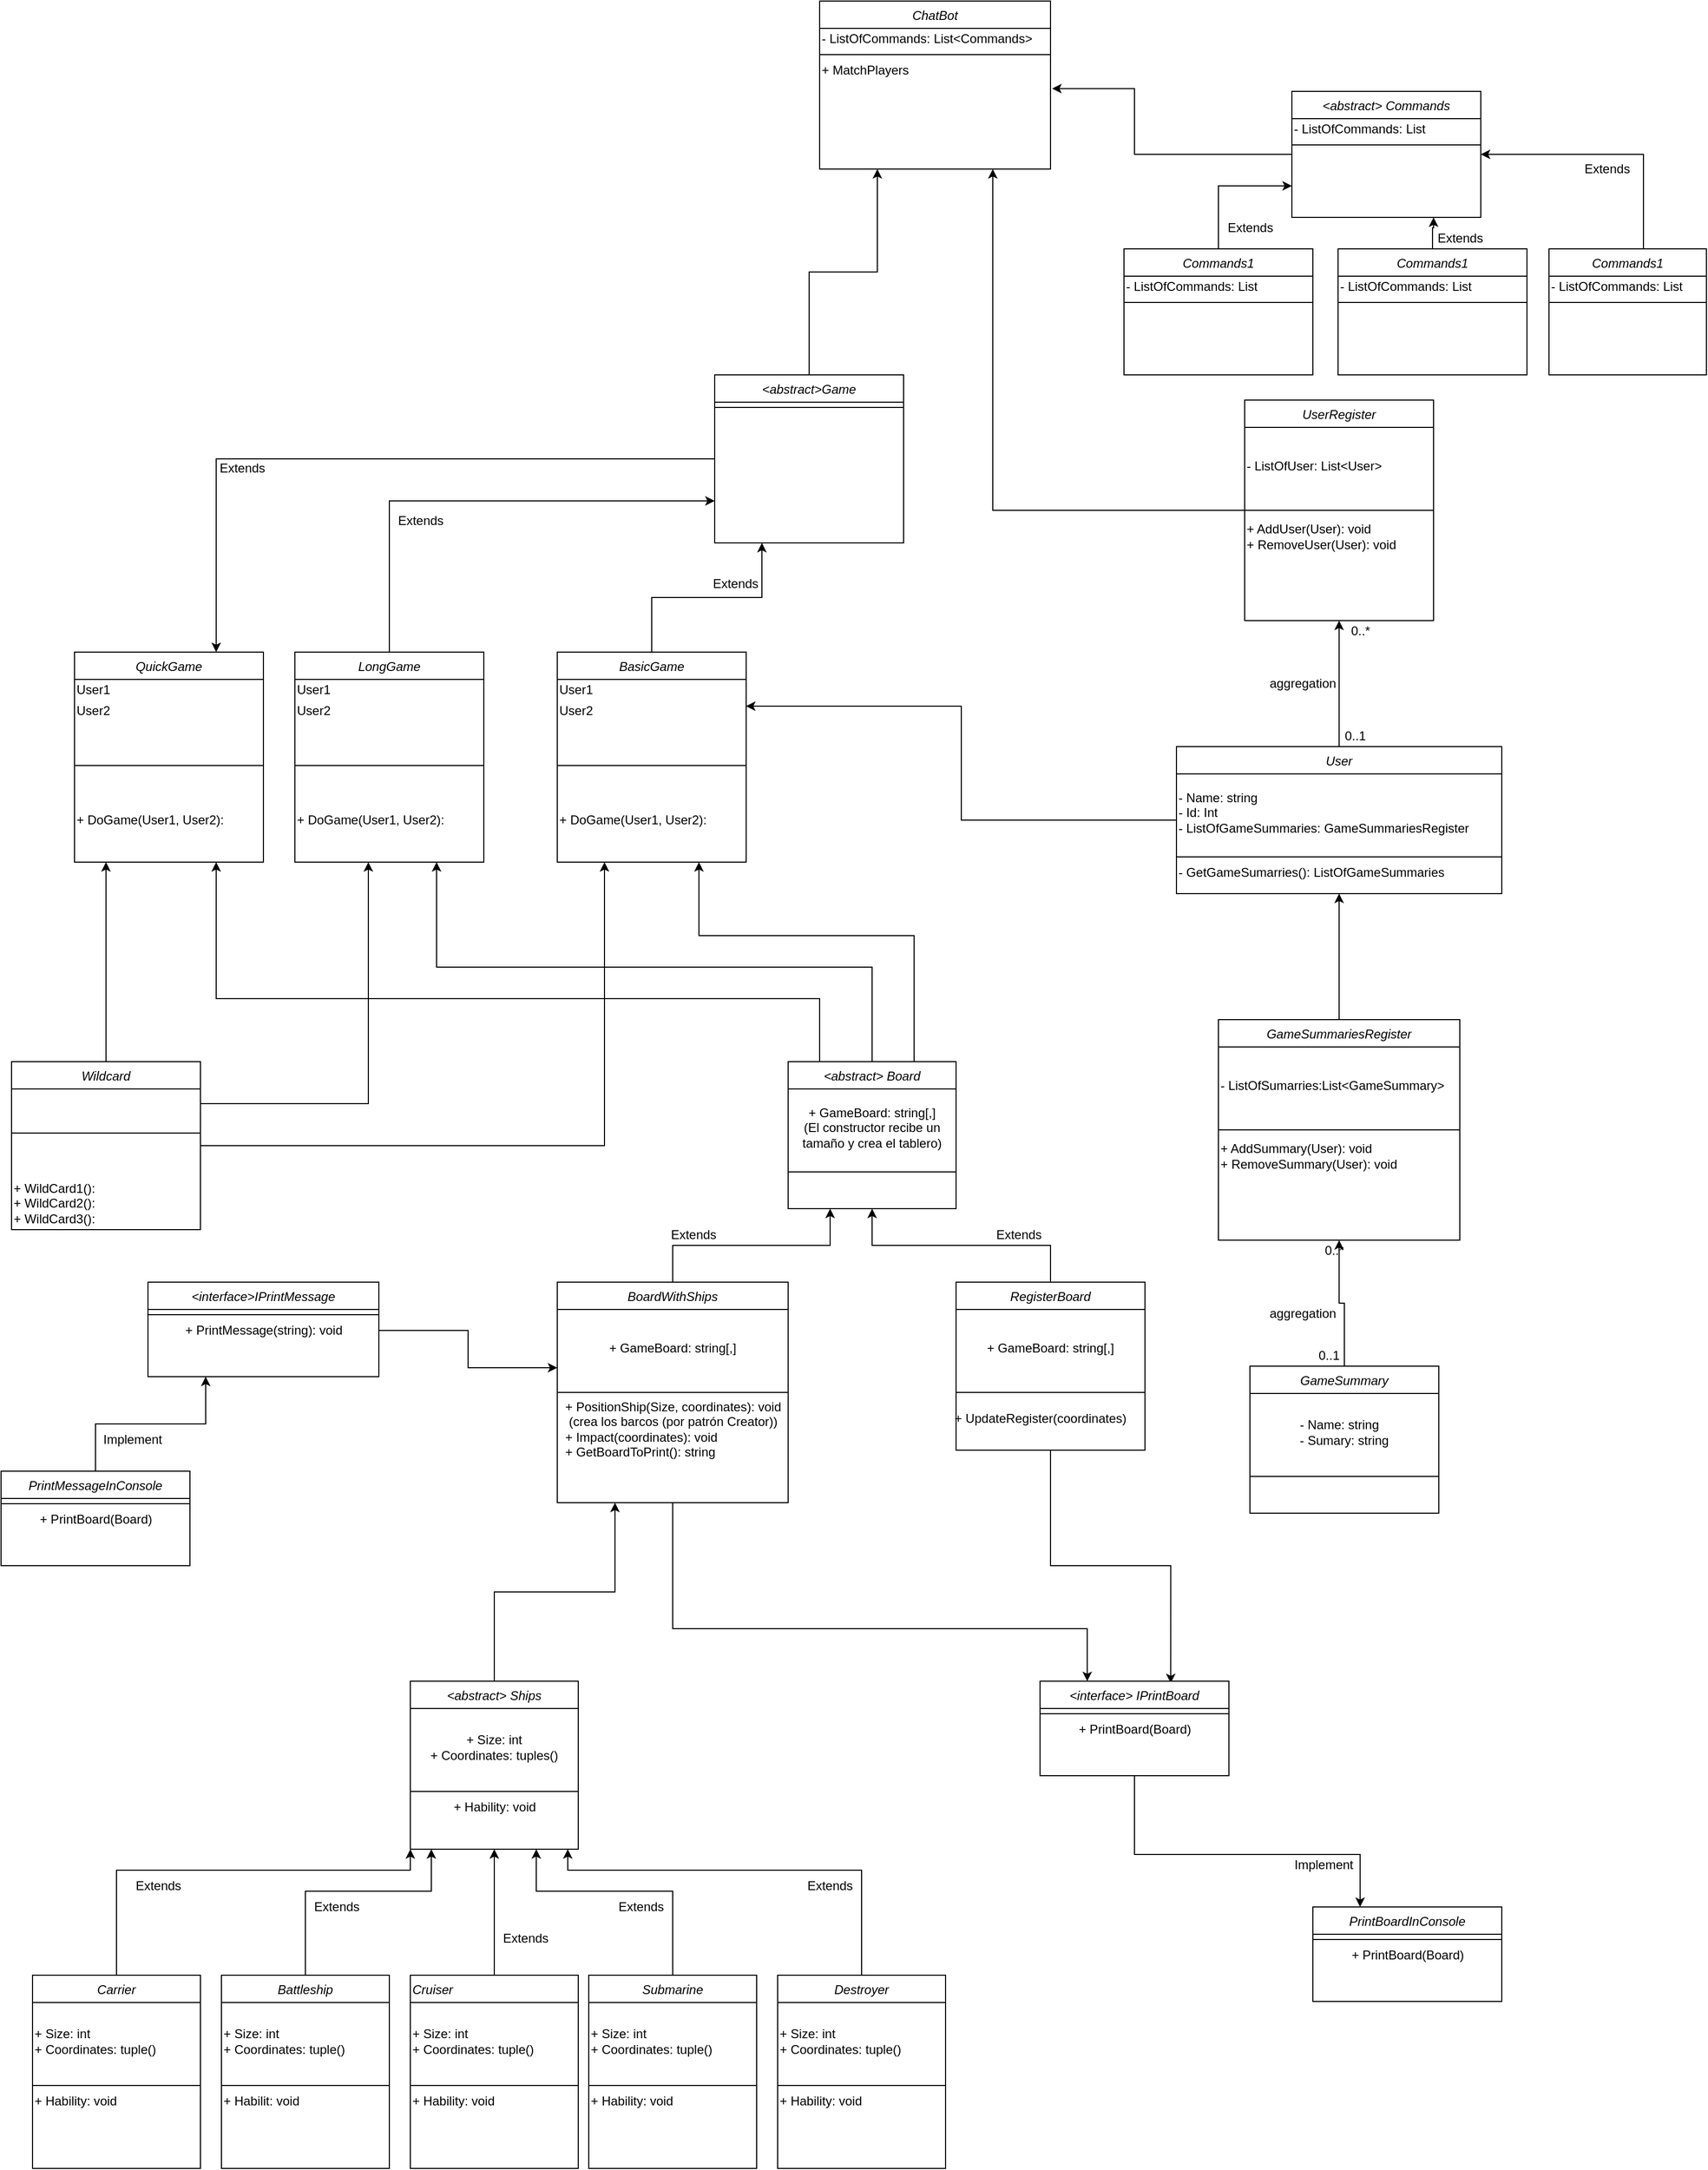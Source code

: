 <mxfile>
    <diagram id="8GgLFnMQwNropww6IUR8" name="Page-1">
        <mxGraphModel dx="2191" dy="1637" grid="1" gridSize="10" guides="1" tooltips="1" connect="1" arrows="1" fold="1" page="1" pageScale="1" pageWidth="827" pageHeight="1169" math="0" shadow="0">
            <root>
                <mxCell id="0"/>
                <mxCell id="1" parent="0"/>
                <mxCell id="2" style="edgeStyle=orthogonalEdgeStyle;rounded=0;orthogonalLoop=1;jettySize=auto;html=1;entryX=0.75;entryY=1;entryDx=0;entryDy=0;" edge="1" parent="1" source="4" target="114">
                    <mxGeometry relative="1" as="geometry">
                        <Array as="points">
                            <mxPoint x="10" y="-20"/>
                            <mxPoint x="-405" y="-20"/>
                        </Array>
                    </mxGeometry>
                </mxCell>
                <mxCell id="3" style="edgeStyle=orthogonalEdgeStyle;rounded=0;orthogonalLoop=1;jettySize=auto;html=1;entryX=0.75;entryY=1;entryDx=0;entryDy=0;" edge="1" parent="1" source="4" target="119">
                    <mxGeometry relative="1" as="geometry">
                        <Array as="points">
                            <mxPoint x="-40" y="10"/>
                            <mxPoint x="-615" y="10"/>
                        </Array>
                    </mxGeometry>
                </mxCell>
                <mxCell id="4" value="&lt;abstract&gt; Board" style="swimlane;fontStyle=2;align=center;verticalAlign=top;childLayout=stackLayout;horizontal=1;startSize=26;horizontalStack=0;resizeParent=1;resizeLast=0;collapsible=1;marginBottom=0;rounded=0;shadow=0;strokeWidth=1;" vertex="1" parent="1">
                    <mxGeometry x="-70" y="70" width="160" height="140" as="geometry">
                        <mxRectangle x="230" y="140" width="160" height="26" as="alternateBounds"/>
                    </mxGeometry>
                </mxCell>
                <mxCell id="5" value="+ GameBoard: string[,]&lt;br&gt;(El constructor recibe un tamaño y crea el tablero)" style="text;html=1;strokeColor=none;fillColor=none;align=center;verticalAlign=middle;whiteSpace=wrap;rounded=0;" vertex="1" parent="4">
                    <mxGeometry y="26" width="160" height="74" as="geometry"/>
                </mxCell>
                <mxCell id="6" value="" style="line;html=1;strokeWidth=1;align=left;verticalAlign=middle;spacingTop=-1;spacingLeft=3;spacingRight=3;rotatable=0;labelPosition=right;points=[];portConstraint=eastwest;" vertex="1" parent="4">
                    <mxGeometry y="100" width="160" height="10" as="geometry"/>
                </mxCell>
                <mxCell id="7" style="edgeStyle=orthogonalEdgeStyle;rounded=0;orthogonalLoop=1;jettySize=auto;html=1;entryX=0.25;entryY=1;entryDx=0;entryDy=0;" edge="1" parent="1" source="9" target="4">
                    <mxGeometry relative="1" as="geometry"/>
                </mxCell>
                <mxCell id="8" style="edgeStyle=orthogonalEdgeStyle;rounded=0;orthogonalLoop=1;jettySize=auto;html=1;entryX=0.25;entryY=0;entryDx=0;entryDy=0;" edge="1" parent="1" source="9" target="53">
                    <mxGeometry relative="1" as="geometry">
                        <Array as="points">
                            <mxPoint x="-180" y="610"/>
                            <mxPoint x="215" y="610"/>
                        </Array>
                    </mxGeometry>
                </mxCell>
                <mxCell id="9" value="BoardWithShips" style="swimlane;fontStyle=2;align=center;verticalAlign=top;childLayout=stackLayout;horizontal=1;startSize=26;horizontalStack=0;resizeParent=1;resizeLast=0;collapsible=1;marginBottom=0;rounded=0;shadow=0;strokeWidth=1;" vertex="1" parent="1">
                    <mxGeometry x="-290" y="280" width="220" height="210" as="geometry">
                        <mxRectangle x="230" y="140" width="160" height="26" as="alternateBounds"/>
                    </mxGeometry>
                </mxCell>
                <mxCell id="10" value="+ GameBoard: string[,]" style="text;html=1;strokeColor=none;fillColor=none;align=center;verticalAlign=middle;whiteSpace=wrap;rounded=0;" vertex="1" parent="9">
                    <mxGeometry y="26" width="220" height="74" as="geometry"/>
                </mxCell>
                <mxCell id="11" value="" style="line;html=1;strokeWidth=1;align=left;verticalAlign=middle;spacingTop=-1;spacingLeft=3;spacingRight=3;rotatable=0;labelPosition=right;points=[];portConstraint=eastwest;" vertex="1" parent="9">
                    <mxGeometry y="100" width="220" height="10" as="geometry"/>
                </mxCell>
                <mxCell id="12" value="+ PositionShip(Size, coordinates): void&lt;br&gt;(crea los barcos (por patrón Creator))&lt;br&gt;&lt;div style=&quot;text-align: left;&quot;&gt;&lt;span style=&quot;background-color: initial;&quot;&gt;+ Impact(coordinates): void&lt;/span&gt;&lt;/div&gt;&lt;div style=&quot;text-align: left;&quot;&gt;&lt;span style=&quot;background-color: initial;&quot;&gt;+ GetBoardToPrint(): string&lt;/span&gt;&lt;br&gt;&lt;/div&gt;" style="text;html=1;align=center;verticalAlign=middle;resizable=0;points=[];autosize=1;strokeColor=none;fillColor=none;" vertex="1" parent="9">
                    <mxGeometry y="110" width="220" height="60" as="geometry"/>
                </mxCell>
                <mxCell id="13" style="edgeStyle=orthogonalEdgeStyle;rounded=0;orthogonalLoop=1;jettySize=auto;html=1;entryX=0.25;entryY=1;entryDx=0;entryDy=0;" edge="1" parent="1" source="14" target="9">
                    <mxGeometry relative="1" as="geometry">
                        <mxPoint x="-230" y="520" as="targetPoint"/>
                    </mxGeometry>
                </mxCell>
                <mxCell id="14" value="&lt;abstract&gt; Ships&#10;" style="swimlane;fontStyle=2;align=center;verticalAlign=top;childLayout=stackLayout;horizontal=1;startSize=26;horizontalStack=0;resizeParent=1;resizeLast=0;collapsible=1;marginBottom=0;rounded=0;shadow=0;strokeWidth=1;" vertex="1" parent="1">
                    <mxGeometry x="-430" y="660" width="160" height="160" as="geometry">
                        <mxRectangle x="230" y="140" width="160" height="26" as="alternateBounds"/>
                    </mxGeometry>
                </mxCell>
                <mxCell id="15" value="+ Size: int&lt;br&gt;+ Coordinates: tuples()" style="text;html=1;strokeColor=none;fillColor=none;align=center;verticalAlign=middle;whiteSpace=wrap;rounded=0;" vertex="1" parent="14">
                    <mxGeometry y="26" width="160" height="74" as="geometry"/>
                </mxCell>
                <mxCell id="16" value="" style="line;html=1;strokeWidth=1;align=left;verticalAlign=middle;spacingTop=-1;spacingLeft=3;spacingRight=3;rotatable=0;labelPosition=right;points=[];portConstraint=eastwest;" vertex="1" parent="14">
                    <mxGeometry y="100" width="160" height="10" as="geometry"/>
                </mxCell>
                <mxCell id="17" value="+ Hability: void" style="text;html=1;align=center;verticalAlign=middle;resizable=0;points=[];autosize=1;strokeColor=none;fillColor=none;" vertex="1" parent="14">
                    <mxGeometry y="110" width="160" height="20" as="geometry"/>
                </mxCell>
                <mxCell id="18" style="edgeStyle=orthogonalEdgeStyle;rounded=0;orthogonalLoop=1;jettySize=auto;html=1;entryX=0;entryY=1;entryDx=0;entryDy=0;" edge="1" parent="1" source="19" target="14">
                    <mxGeometry relative="1" as="geometry">
                        <Array as="points">
                            <mxPoint x="-710" y="840"/>
                            <mxPoint x="-430" y="840"/>
                        </Array>
                    </mxGeometry>
                </mxCell>
                <mxCell id="19" value="Carrier" style="swimlane;fontStyle=2;align=center;verticalAlign=top;childLayout=stackLayout;horizontal=1;startSize=26;horizontalStack=0;resizeParent=1;resizeLast=0;collapsible=1;marginBottom=0;rounded=0;shadow=0;strokeWidth=1;" vertex="1" parent="1">
                    <mxGeometry x="-790" y="940" width="160" height="184" as="geometry">
                        <mxRectangle x="230" y="140" width="160" height="26" as="alternateBounds"/>
                    </mxGeometry>
                </mxCell>
                <mxCell id="20" value="+ Size: int&lt;br&gt;+ Coordinates: tuple()" style="text;html=1;strokeColor=none;fillColor=none;align=left;verticalAlign=middle;whiteSpace=wrap;rounded=0;" vertex="1" parent="19">
                    <mxGeometry y="26" width="160" height="74" as="geometry"/>
                </mxCell>
                <mxCell id="21" value="" style="line;html=1;strokeWidth=1;align=left;verticalAlign=middle;spacingTop=-1;spacingLeft=3;spacingRight=3;rotatable=0;labelPosition=right;points=[];portConstraint=eastwest;" vertex="1" parent="19">
                    <mxGeometry y="100" width="160" height="10" as="geometry"/>
                </mxCell>
                <mxCell id="22" value="+ Hability: void" style="text;html=1;align=left;verticalAlign=middle;resizable=0;points=[];autosize=1;strokeColor=none;fillColor=none;" vertex="1" parent="19">
                    <mxGeometry y="110" width="160" height="20" as="geometry"/>
                </mxCell>
                <mxCell id="23" style="edgeStyle=orthogonalEdgeStyle;rounded=0;orthogonalLoop=1;jettySize=auto;html=1;" edge="1" parent="1" source="24">
                    <mxGeometry relative="1" as="geometry">
                        <mxPoint x="-410" y="820" as="targetPoint"/>
                        <Array as="points">
                            <mxPoint x="-530" y="860"/>
                            <mxPoint x="-410" y="860"/>
                        </Array>
                    </mxGeometry>
                </mxCell>
                <mxCell id="24" value="Battleship" style="swimlane;fontStyle=2;align=center;verticalAlign=top;childLayout=stackLayout;horizontal=1;startSize=26;horizontalStack=0;resizeParent=1;resizeLast=0;collapsible=1;marginBottom=0;rounded=0;shadow=0;strokeWidth=1;" vertex="1" parent="1">
                    <mxGeometry x="-610" y="940" width="160" height="184" as="geometry">
                        <mxRectangle x="230" y="140" width="160" height="26" as="alternateBounds"/>
                    </mxGeometry>
                </mxCell>
                <mxCell id="25" value="+ Size: int&lt;br&gt;+ Coordinates: tuple()" style="text;html=1;strokeColor=none;fillColor=none;align=left;verticalAlign=middle;whiteSpace=wrap;rounded=0;" vertex="1" parent="24">
                    <mxGeometry y="26" width="160" height="74" as="geometry"/>
                </mxCell>
                <mxCell id="26" value="" style="line;html=1;strokeWidth=1;align=left;verticalAlign=middle;spacingTop=-1;spacingLeft=3;spacingRight=3;rotatable=0;labelPosition=right;points=[];portConstraint=eastwest;" vertex="1" parent="24">
                    <mxGeometry y="100" width="160" height="10" as="geometry"/>
                </mxCell>
                <mxCell id="27" value="+ Habilit: void" style="text;html=1;align=left;verticalAlign=middle;resizable=0;points=[];autosize=1;strokeColor=none;fillColor=none;" vertex="1" parent="24">
                    <mxGeometry y="110" width="160" height="20" as="geometry"/>
                </mxCell>
                <mxCell id="28" style="edgeStyle=orthogonalEdgeStyle;rounded=0;orthogonalLoop=1;jettySize=auto;html=1;entryX=0.5;entryY=1;entryDx=0;entryDy=0;" edge="1" parent="1" source="29" target="14">
                    <mxGeometry relative="1" as="geometry"/>
                </mxCell>
                <mxCell id="29" value="Cruiser" style="swimlane;fontStyle=2;align=left;verticalAlign=top;childLayout=stackLayout;horizontal=1;startSize=26;horizontalStack=0;resizeParent=1;resizeLast=0;collapsible=1;marginBottom=0;rounded=0;shadow=0;strokeWidth=1;" vertex="1" parent="1">
                    <mxGeometry x="-430" y="940" width="160" height="184" as="geometry">
                        <mxRectangle x="230" y="140" width="160" height="26" as="alternateBounds"/>
                    </mxGeometry>
                </mxCell>
                <mxCell id="30" value="+ Size: int&lt;br&gt;+ Coordinates: tuple()" style="text;html=1;strokeColor=none;fillColor=none;align=left;verticalAlign=middle;whiteSpace=wrap;rounded=0;" vertex="1" parent="29">
                    <mxGeometry y="26" width="160" height="74" as="geometry"/>
                </mxCell>
                <mxCell id="31" value="" style="line;html=1;strokeWidth=1;align=left;verticalAlign=middle;spacingTop=-1;spacingLeft=3;spacingRight=3;rotatable=0;labelPosition=right;points=[];portConstraint=eastwest;" vertex="1" parent="29">
                    <mxGeometry y="100" width="160" height="10" as="geometry"/>
                </mxCell>
                <mxCell id="32" value="+ Hability: void" style="text;html=1;align=left;verticalAlign=middle;resizable=0;points=[];autosize=1;strokeColor=none;fillColor=none;" vertex="1" parent="29">
                    <mxGeometry y="110" width="160" height="20" as="geometry"/>
                </mxCell>
                <mxCell id="33" style="edgeStyle=orthogonalEdgeStyle;rounded=0;orthogonalLoop=1;jettySize=auto;html=1;entryX=0.75;entryY=1;entryDx=0;entryDy=0;" edge="1" parent="1" source="34" target="14">
                    <mxGeometry relative="1" as="geometry">
                        <Array as="points">
                            <mxPoint x="-180" y="860"/>
                            <mxPoint x="-310" y="860"/>
                        </Array>
                    </mxGeometry>
                </mxCell>
                <mxCell id="34" value="Submarine" style="swimlane;fontStyle=2;align=center;verticalAlign=top;childLayout=stackLayout;horizontal=1;startSize=26;horizontalStack=0;resizeParent=1;resizeLast=0;collapsible=1;marginBottom=0;rounded=0;shadow=0;strokeWidth=1;" vertex="1" parent="1">
                    <mxGeometry x="-260" y="940" width="160" height="184" as="geometry">
                        <mxRectangle x="230" y="140" width="160" height="26" as="alternateBounds"/>
                    </mxGeometry>
                </mxCell>
                <mxCell id="35" value="+ Size: int&lt;br&gt;+ Coordinates: tuple()" style="text;html=1;strokeColor=none;fillColor=none;align=left;verticalAlign=middle;whiteSpace=wrap;rounded=0;" vertex="1" parent="34">
                    <mxGeometry y="26" width="160" height="74" as="geometry"/>
                </mxCell>
                <mxCell id="36" value="" style="line;html=1;strokeWidth=1;align=left;verticalAlign=middle;spacingTop=-1;spacingLeft=3;spacingRight=3;rotatable=0;labelPosition=right;points=[];portConstraint=eastwest;" vertex="1" parent="34">
                    <mxGeometry y="100" width="160" height="10" as="geometry"/>
                </mxCell>
                <mxCell id="37" value="+ Hability: void" style="text;html=1;align=left;verticalAlign=middle;resizable=0;points=[];autosize=1;strokeColor=none;fillColor=none;" vertex="1" parent="34">
                    <mxGeometry y="110" width="160" height="20" as="geometry"/>
                </mxCell>
                <mxCell id="38" style="edgeStyle=orthogonalEdgeStyle;rounded=0;orthogonalLoop=1;jettySize=auto;html=1;" edge="1" parent="1" source="39">
                    <mxGeometry relative="1" as="geometry">
                        <mxPoint x="-280" y="820" as="targetPoint"/>
                        <Array as="points">
                            <mxPoint y="840"/>
                            <mxPoint x="-280" y="840"/>
                        </Array>
                    </mxGeometry>
                </mxCell>
                <mxCell id="39" value="Destroyer" style="swimlane;fontStyle=2;align=center;verticalAlign=top;childLayout=stackLayout;horizontal=1;startSize=26;horizontalStack=0;resizeParent=1;resizeLast=0;collapsible=1;marginBottom=0;rounded=0;shadow=0;strokeWidth=1;" vertex="1" parent="1">
                    <mxGeometry x="-80" y="940" width="160" height="184" as="geometry">
                        <mxRectangle x="230" y="140" width="160" height="26" as="alternateBounds"/>
                    </mxGeometry>
                </mxCell>
                <mxCell id="40" value="+ Size: int&lt;br&gt;+ Coordinates: tuple()" style="text;html=1;strokeColor=none;fillColor=none;align=left;verticalAlign=middle;whiteSpace=wrap;rounded=0;" vertex="1" parent="39">
                    <mxGeometry y="26" width="160" height="74" as="geometry"/>
                </mxCell>
                <mxCell id="41" value="" style="line;html=1;strokeWidth=1;align=left;verticalAlign=middle;spacingTop=-1;spacingLeft=3;spacingRight=3;rotatable=0;labelPosition=right;points=[];portConstraint=eastwest;" vertex="1" parent="39">
                    <mxGeometry y="100" width="160" height="10" as="geometry"/>
                </mxCell>
                <mxCell id="42" value="+ Hability: void" style="text;html=1;align=left;verticalAlign=middle;resizable=0;points=[];autosize=1;strokeColor=none;fillColor=none;" vertex="1" parent="39">
                    <mxGeometry y="110" width="160" height="20" as="geometry"/>
                </mxCell>
                <mxCell id="43" value="Extends" style="text;html=1;strokeColor=none;fillColor=none;align=center;verticalAlign=middle;whiteSpace=wrap;rounded=0;" vertex="1" parent="1">
                    <mxGeometry x="-700" y="840" width="60" height="30" as="geometry"/>
                </mxCell>
                <mxCell id="44" style="edgeStyle=orthogonalEdgeStyle;rounded=0;orthogonalLoop=1;jettySize=auto;html=1;entryX=0.5;entryY=1;entryDx=0;entryDy=0;" edge="1" parent="1" source="46" target="4">
                    <mxGeometry relative="1" as="geometry"/>
                </mxCell>
                <mxCell id="45" style="edgeStyle=orthogonalEdgeStyle;rounded=0;orthogonalLoop=1;jettySize=auto;html=1;entryX=0.692;entryY=0.021;entryDx=0;entryDy=0;entryPerimeter=0;" edge="1" parent="1" source="46" target="53">
                    <mxGeometry relative="1" as="geometry"/>
                </mxCell>
                <mxCell id="46" value="RegisterBoard" style="swimlane;fontStyle=2;align=center;verticalAlign=top;childLayout=stackLayout;horizontal=1;startSize=26;horizontalStack=0;resizeParent=1;resizeLast=0;collapsible=1;marginBottom=0;rounded=0;shadow=0;strokeWidth=1;" vertex="1" parent="1">
                    <mxGeometry x="90" y="280" width="180" height="160" as="geometry">
                        <mxRectangle x="230" y="140" width="160" height="26" as="alternateBounds"/>
                    </mxGeometry>
                </mxCell>
                <mxCell id="47" value="+ GameBoard: string[,]" style="text;html=1;strokeColor=none;fillColor=none;align=center;verticalAlign=middle;whiteSpace=wrap;rounded=0;" vertex="1" parent="46">
                    <mxGeometry y="26" width="180" height="74" as="geometry"/>
                </mxCell>
                <mxCell id="48" value="" style="line;html=1;strokeWidth=1;align=left;verticalAlign=middle;spacingTop=-1;spacingLeft=3;spacingRight=3;rotatable=0;labelPosition=right;points=[];portConstraint=eastwest;" vertex="1" parent="46">
                    <mxGeometry y="100" width="180" height="10" as="geometry"/>
                </mxCell>
                <mxCell id="49" value="+ UpdateRegister(coordinates)" style="text;html=1;align=center;verticalAlign=middle;resizable=0;points=[];autosize=1;strokeColor=none;fillColor=none;" vertex="1" parent="1">
                    <mxGeometry x="80" y="400" width="180" height="20" as="geometry"/>
                </mxCell>
                <mxCell id="50" value="Extends" style="text;html=1;strokeColor=none;fillColor=none;align=center;verticalAlign=middle;whiteSpace=wrap;rounded=0;" vertex="1" parent="1">
                    <mxGeometry x="-190" y="220" width="60" height="30" as="geometry"/>
                </mxCell>
                <mxCell id="51" value="Extends" style="text;html=1;strokeColor=none;fillColor=none;align=center;verticalAlign=middle;whiteSpace=wrap;rounded=0;" vertex="1" parent="1">
                    <mxGeometry x="120" y="220" width="60" height="30" as="geometry"/>
                </mxCell>
                <mxCell id="52" style="edgeStyle=orthogonalEdgeStyle;rounded=0;orthogonalLoop=1;jettySize=auto;html=1;entryX=0.25;entryY=0;entryDx=0;entryDy=0;" edge="1" parent="1" source="53" target="82">
                    <mxGeometry relative="1" as="geometry">
                        <mxPoint x="180" y="865" as="targetPoint"/>
                        <Array as="points">
                            <mxPoint x="260" y="825"/>
                            <mxPoint x="475" y="825"/>
                        </Array>
                    </mxGeometry>
                </mxCell>
                <mxCell id="53" value="&lt;interface&gt; IPrintBoard" style="swimlane;fontStyle=2;align=center;verticalAlign=top;childLayout=stackLayout;horizontal=1;startSize=26;horizontalStack=0;resizeParent=1;resizeLast=0;collapsible=1;marginBottom=0;rounded=0;shadow=0;strokeWidth=1;" vertex="1" parent="1">
                    <mxGeometry x="170" y="660" width="180" height="90" as="geometry">
                        <mxRectangle x="230" y="140" width="160" height="26" as="alternateBounds"/>
                    </mxGeometry>
                </mxCell>
                <mxCell id="54" value="" style="line;html=1;strokeWidth=1;align=left;verticalAlign=middle;spacingTop=-1;spacingLeft=3;spacingRight=3;rotatable=0;labelPosition=right;points=[];portConstraint=eastwest;" vertex="1" parent="53">
                    <mxGeometry y="26" width="180" height="10" as="geometry"/>
                </mxCell>
                <mxCell id="55" value="+ PrintBoard(Board)" style="text;html=1;align=center;verticalAlign=middle;resizable=0;points=[];autosize=1;strokeColor=none;fillColor=none;" vertex="1" parent="53">
                    <mxGeometry y="36" width="180" height="20" as="geometry"/>
                </mxCell>
                <mxCell id="56" style="edgeStyle=orthogonalEdgeStyle;rounded=0;orthogonalLoop=1;jettySize=auto;html=1;entryX=0.75;entryY=1;entryDx=0;entryDy=0;" edge="1" parent="1" source="57" target="90">
                    <mxGeometry relative="1" as="geometry"/>
                </mxCell>
                <mxCell id="57" value="UserRegister" style="swimlane;fontStyle=2;align=center;verticalAlign=top;childLayout=stackLayout;horizontal=1;startSize=26;horizontalStack=0;resizeParent=1;resizeLast=0;collapsible=1;marginBottom=0;rounded=0;shadow=0;strokeWidth=1;" vertex="1" parent="1">
                    <mxGeometry x="365" y="-560" width="180" height="210" as="geometry">
                        <mxRectangle x="230" y="140" width="160" height="26" as="alternateBounds"/>
                    </mxGeometry>
                </mxCell>
                <mxCell id="58" value="- ListOfUser: List&amp;lt;User&amp;gt;" style="text;html=1;strokeColor=none;fillColor=none;align=left;verticalAlign=middle;whiteSpace=wrap;rounded=0;" vertex="1" parent="57">
                    <mxGeometry y="26" width="180" height="74" as="geometry"/>
                </mxCell>
                <mxCell id="59" value="" style="line;html=1;strokeWidth=1;align=left;verticalAlign=middle;spacingTop=-1;spacingLeft=3;spacingRight=3;rotatable=0;labelPosition=right;points=[];portConstraint=eastwest;" vertex="1" parent="57">
                    <mxGeometry y="100" width="180" height="10" as="geometry"/>
                </mxCell>
                <mxCell id="60" value="+ AddUser(User): void&lt;br&gt;+ RemoveUser(User): void" style="text;html=1;align=left;verticalAlign=middle;resizable=0;points=[];autosize=1;strokeColor=none;fillColor=none;" vertex="1" parent="1">
                    <mxGeometry x="365" y="-445" width="160" height="30" as="geometry"/>
                </mxCell>
                <mxCell id="61" style="edgeStyle=orthogonalEdgeStyle;rounded=0;orthogonalLoop=1;jettySize=auto;html=1;entryX=0.5;entryY=1;entryDx=0;entryDy=0;" edge="1" parent="1" source="63" target="57">
                    <mxGeometry relative="1" as="geometry"/>
                </mxCell>
                <mxCell id="62" style="edgeStyle=orthogonalEdgeStyle;rounded=0;orthogonalLoop=1;jettySize=auto;html=1;entryX=0.999;entryY=0.275;entryDx=0;entryDy=0;entryPerimeter=0;" edge="1" parent="1" source="63" target="97">
                    <mxGeometry relative="1" as="geometry">
                        <mxPoint x="-80" y="-260" as="targetPoint"/>
                    </mxGeometry>
                </mxCell>
                <mxCell id="63" value="User" style="swimlane;fontStyle=2;align=center;verticalAlign=top;childLayout=stackLayout;horizontal=1;startSize=26;horizontalStack=0;resizeParent=1;resizeLast=0;collapsible=1;marginBottom=0;rounded=0;shadow=0;strokeWidth=1;" vertex="1" parent="1">
                    <mxGeometry x="300" y="-230" width="310" height="140" as="geometry">
                        <mxRectangle x="230" y="140" width="160" height="26" as="alternateBounds"/>
                    </mxGeometry>
                </mxCell>
                <mxCell id="64" value="&lt;div style=&quot;&quot;&gt;&lt;span style=&quot;background-color: initial;&quot;&gt;- Name: string&lt;/span&gt;&lt;/div&gt;&lt;div style=&quot;&quot;&gt;&lt;span style=&quot;background-color: initial;&quot;&gt;- Id: Int&lt;/span&gt;&lt;/div&gt;- ListOfGameSummaries: GameSummariesRegister" style="text;html=1;strokeColor=none;fillColor=none;align=left;verticalAlign=middle;whiteSpace=wrap;rounded=0;" vertex="1" parent="63">
                    <mxGeometry y="26" width="310" height="74" as="geometry"/>
                </mxCell>
                <mxCell id="65" value="" style="line;html=1;strokeWidth=1;align=left;verticalAlign=middle;spacingTop=-1;spacingLeft=3;spacingRight=3;rotatable=0;labelPosition=right;points=[];portConstraint=eastwest;" vertex="1" parent="63">
                    <mxGeometry y="100" width="310" height="10" as="geometry"/>
                </mxCell>
                <mxCell id="66" value="- GetGameSumarries(): ListOfGameSummaries" style="text;html=1;align=left;verticalAlign=middle;resizable=0;points=[];autosize=1;strokeColor=none;fillColor=none;" vertex="1" parent="63">
                    <mxGeometry y="110" width="310" height="20" as="geometry"/>
                </mxCell>
                <mxCell id="67" value="0..*" style="text;html=1;align=center;verticalAlign=middle;resizable=0;points=[];autosize=1;strokeColor=none;fillColor=none;" vertex="1" parent="1">
                    <mxGeometry x="460" y="-350" width="30" height="20" as="geometry"/>
                </mxCell>
                <mxCell id="68" value="0..1" style="text;html=1;align=center;verticalAlign=middle;resizable=0;points=[];autosize=1;strokeColor=none;fillColor=none;" vertex="1" parent="1">
                    <mxGeometry x="450" y="-250" width="40" height="20" as="geometry"/>
                </mxCell>
                <mxCell id="69" value="aggregation" style="text;html=1;align=center;verticalAlign=middle;resizable=0;points=[];autosize=1;strokeColor=none;fillColor=none;" vertex="1" parent="1">
                    <mxGeometry x="380" y="-300" width="80" height="20" as="geometry"/>
                </mxCell>
                <mxCell id="70" style="edgeStyle=orthogonalEdgeStyle;rounded=0;orthogonalLoop=1;jettySize=auto;html=1;entryX=0.5;entryY=1;entryDx=0;entryDy=0;" edge="1" parent="1" source="71" target="63">
                    <mxGeometry relative="1" as="geometry"/>
                </mxCell>
                <mxCell id="71" value="GameSummariesRegister" style="swimlane;fontStyle=2;align=center;verticalAlign=top;childLayout=stackLayout;horizontal=1;startSize=26;horizontalStack=0;resizeParent=1;resizeLast=0;collapsible=1;marginBottom=0;rounded=0;shadow=0;strokeWidth=1;" vertex="1" parent="1">
                    <mxGeometry x="340" y="30" width="230" height="210" as="geometry">
                        <mxRectangle x="230" y="140" width="160" height="26" as="alternateBounds"/>
                    </mxGeometry>
                </mxCell>
                <mxCell id="72" value="- ListOfSumarries:List&amp;lt;GameSummary&amp;gt;" style="text;html=1;strokeColor=none;fillColor=none;align=left;verticalAlign=middle;whiteSpace=wrap;rounded=0;" vertex="1" parent="71">
                    <mxGeometry y="26" width="230" height="74" as="geometry"/>
                </mxCell>
                <mxCell id="73" value="" style="line;html=1;strokeWidth=1;align=left;verticalAlign=middle;spacingTop=-1;spacingLeft=3;spacingRight=3;rotatable=0;labelPosition=right;points=[];portConstraint=eastwest;" vertex="1" parent="71">
                    <mxGeometry y="100" width="230" height="10" as="geometry"/>
                </mxCell>
                <mxCell id="74" value="+ AddSummary(User): void&lt;br&gt;+ RemoveSummary(User): void" style="text;html=1;align=left;verticalAlign=middle;resizable=0;points=[];autosize=1;strokeColor=none;fillColor=none;" vertex="1" parent="1">
                    <mxGeometry x="340" y="145" width="180" height="30" as="geometry"/>
                </mxCell>
                <mxCell id="75" style="edgeStyle=orthogonalEdgeStyle;rounded=0;orthogonalLoop=1;jettySize=auto;html=1;entryX=0.5;entryY=1;entryDx=0;entryDy=0;" edge="1" parent="1" source="76" target="71">
                    <mxGeometry relative="1" as="geometry"/>
                </mxCell>
                <mxCell id="76" value="GameSummary" style="swimlane;fontStyle=2;align=center;verticalAlign=top;childLayout=stackLayout;horizontal=1;startSize=26;horizontalStack=0;resizeParent=1;resizeLast=0;collapsible=1;marginBottom=0;rounded=0;shadow=0;strokeWidth=1;" vertex="1" parent="1">
                    <mxGeometry x="370" y="360" width="180" height="140" as="geometry">
                        <mxRectangle x="230" y="140" width="160" height="26" as="alternateBounds"/>
                    </mxGeometry>
                </mxCell>
                <mxCell id="77" value="&lt;div style=&quot;text-align: left;&quot;&gt;&lt;span style=&quot;background-color: initial;&quot;&gt;- Name: string&lt;/span&gt;&lt;/div&gt;- Sumary: string" style="text;html=1;strokeColor=none;fillColor=none;align=center;verticalAlign=middle;whiteSpace=wrap;rounded=0;" vertex="1" parent="76">
                    <mxGeometry y="26" width="180" height="74" as="geometry"/>
                </mxCell>
                <mxCell id="78" value="" style="line;html=1;strokeWidth=1;align=left;verticalAlign=middle;spacingTop=-1;spacingLeft=3;spacingRight=3;rotatable=0;labelPosition=right;points=[];portConstraint=eastwest;" vertex="1" parent="76">
                    <mxGeometry y="100" width="180" height="10" as="geometry"/>
                </mxCell>
                <mxCell id="79" value="0..*" style="text;html=1;align=center;verticalAlign=middle;resizable=0;points=[];autosize=1;strokeColor=none;fillColor=none;" vertex="1" parent="1">
                    <mxGeometry x="435" y="240" width="30" height="20" as="geometry"/>
                </mxCell>
                <mxCell id="80" value="0..1" style="text;html=1;align=center;verticalAlign=middle;resizable=0;points=[];autosize=1;strokeColor=none;fillColor=none;" vertex="1" parent="1">
                    <mxGeometry x="425" y="340" width="40" height="20" as="geometry"/>
                </mxCell>
                <mxCell id="81" value="aggregation" style="text;html=1;align=center;verticalAlign=middle;resizable=0;points=[];autosize=1;strokeColor=none;fillColor=none;" vertex="1" parent="1">
                    <mxGeometry x="380" y="300" width="80" height="20" as="geometry"/>
                </mxCell>
                <mxCell id="82" value="PrintBoardInConsole" style="swimlane;fontStyle=2;align=center;verticalAlign=top;childLayout=stackLayout;horizontal=1;startSize=26;horizontalStack=0;resizeParent=1;resizeLast=0;collapsible=1;marginBottom=0;rounded=0;shadow=0;strokeWidth=1;" vertex="1" parent="1">
                    <mxGeometry x="430" y="875" width="180" height="90" as="geometry">
                        <mxRectangle x="230" y="140" width="160" height="26" as="alternateBounds"/>
                    </mxGeometry>
                </mxCell>
                <mxCell id="83" value="" style="line;html=1;strokeWidth=1;align=left;verticalAlign=middle;spacingTop=-1;spacingLeft=3;spacingRight=3;rotatable=0;labelPosition=right;points=[];portConstraint=eastwest;" vertex="1" parent="82">
                    <mxGeometry y="26" width="180" height="10" as="geometry"/>
                </mxCell>
                <mxCell id="84" value="+ PrintBoard(Board)" style="text;html=1;align=center;verticalAlign=middle;resizable=0;points=[];autosize=1;strokeColor=none;fillColor=none;" vertex="1" parent="82">
                    <mxGeometry y="36" width="180" height="20" as="geometry"/>
                </mxCell>
                <mxCell id="85" value="Implement" style="text;html=1;align=center;verticalAlign=middle;resizable=0;points=[];autosize=1;strokeColor=none;fillColor=none;" vertex="1" parent="1">
                    <mxGeometry x="405" y="825" width="70" height="20" as="geometry"/>
                </mxCell>
                <mxCell id="86" style="edgeStyle=orthogonalEdgeStyle;rounded=0;orthogonalLoop=1;jettySize=auto;html=1;entryX=0.25;entryY=1;entryDx=0;entryDy=0;" edge="1" parent="1" source="88" target="90">
                    <mxGeometry relative="1" as="geometry"/>
                </mxCell>
                <mxCell id="87" style="edgeStyle=orthogonalEdgeStyle;rounded=0;orthogonalLoop=1;jettySize=auto;html=1;entryX=0.75;entryY=0;entryDx=0;entryDy=0;" edge="1" parent="1" source="88" target="119">
                    <mxGeometry relative="1" as="geometry"/>
                </mxCell>
                <mxCell id="88" value="&lt;abstract&gt;Game" style="swimlane;fontStyle=2;align=center;verticalAlign=top;childLayout=stackLayout;horizontal=1;startSize=26;horizontalStack=0;resizeParent=1;resizeLast=0;collapsible=1;marginBottom=0;rounded=0;shadow=0;strokeWidth=1;" vertex="1" parent="1">
                    <mxGeometry x="-140" y="-584" width="180" height="160" as="geometry">
                        <mxRectangle x="230" y="140" width="160" height="26" as="alternateBounds"/>
                    </mxGeometry>
                </mxCell>
                <mxCell id="89" value="" style="line;html=1;strokeWidth=1;align=left;verticalAlign=middle;spacingTop=-1;spacingLeft=3;spacingRight=3;rotatable=0;labelPosition=right;points=[];portConstraint=eastwest;" vertex="1" parent="88">
                    <mxGeometry y="26" width="180" height="10" as="geometry"/>
                </mxCell>
                <mxCell id="90" value="ChatBot" style="swimlane;fontStyle=2;align=center;verticalAlign=top;childLayout=stackLayout;horizontal=1;startSize=26;horizontalStack=0;resizeParent=1;resizeLast=0;collapsible=1;marginBottom=0;rounded=0;shadow=0;strokeWidth=1;" vertex="1" parent="1">
                    <mxGeometry x="-40" y="-940" width="220" height="160" as="geometry">
                        <mxRectangle x="230" y="140" width="160" height="26" as="alternateBounds"/>
                    </mxGeometry>
                </mxCell>
                <mxCell id="91" value="- ListOfCommands: List&amp;lt;Commands&amp;gt;" style="text;html=1;align=left;verticalAlign=middle;resizable=0;points=[];autosize=1;strokeColor=none;fillColor=none;" vertex="1" parent="90">
                    <mxGeometry y="26" width="220" height="20" as="geometry"/>
                </mxCell>
                <mxCell id="92" value="" style="line;html=1;strokeWidth=1;align=left;verticalAlign=middle;spacingTop=-1;spacingLeft=3;spacingRight=3;rotatable=0;labelPosition=right;points=[];portConstraint=eastwest;" vertex="1" parent="90">
                    <mxGeometry y="46" width="220" height="10" as="geometry"/>
                </mxCell>
                <mxCell id="93" value="+ MatchPlayers&lt;br&gt;" style="text;html=1;align=left;verticalAlign=middle;resizable=0;points=[];autosize=1;strokeColor=none;fillColor=none;" vertex="1" parent="90">
                    <mxGeometry y="56" width="220" height="20" as="geometry"/>
                </mxCell>
                <mxCell id="94" style="edgeStyle=orthogonalEdgeStyle;rounded=0;orthogonalLoop=1;jettySize=auto;html=1;entryX=0.25;entryY=1;entryDx=0;entryDy=0;" edge="1" parent="1" source="95" target="88">
                    <mxGeometry relative="1" as="geometry"/>
                </mxCell>
                <mxCell id="95" value="BasicGame" style="swimlane;fontStyle=2;align=center;verticalAlign=top;childLayout=stackLayout;horizontal=1;startSize=26;horizontalStack=0;resizeParent=1;resizeLast=0;collapsible=1;marginBottom=0;rounded=0;shadow=0;strokeWidth=1;" vertex="1" parent="1">
                    <mxGeometry x="-290" y="-320" width="180" height="200" as="geometry">
                        <mxRectangle x="230" y="140" width="160" height="26" as="alternateBounds"/>
                    </mxGeometry>
                </mxCell>
                <mxCell id="96" value="User1" style="text;html=1;align=left;verticalAlign=middle;resizable=0;points=[];autosize=1;strokeColor=none;fillColor=none;" vertex="1" parent="95">
                    <mxGeometry y="26" width="180" height="20" as="geometry"/>
                </mxCell>
                <mxCell id="97" value="User2" style="text;html=1;align=left;verticalAlign=middle;resizable=0;points=[];autosize=1;strokeColor=none;fillColor=none;" vertex="1" parent="95">
                    <mxGeometry y="46" width="180" height="20" as="geometry"/>
                </mxCell>
                <mxCell id="98" value="" style="line;html=1;strokeWidth=1;align=left;verticalAlign=middle;spacingTop=-1;spacingLeft=3;spacingRight=3;rotatable=0;labelPosition=right;points=[];portConstraint=eastwest;" vertex="1" parent="95">
                    <mxGeometry y="66" width="180" height="84" as="geometry"/>
                </mxCell>
                <mxCell id="99" value="+ DoGame(User1, User2):&amp;nbsp;" style="text;html=1;align=left;verticalAlign=middle;resizable=0;points=[];autosize=1;strokeColor=none;fillColor=none;" vertex="1" parent="95">
                    <mxGeometry y="150" width="180" height="20" as="geometry"/>
                </mxCell>
                <mxCell id="100" value="Extends" style="text;html=1;strokeColor=none;fillColor=none;align=center;verticalAlign=middle;whiteSpace=wrap;rounded=0;" vertex="1" parent="1">
                    <mxGeometry x="-150" y="-400" width="60" height="30" as="geometry"/>
                </mxCell>
                <mxCell id="101" value="Extends" style="text;html=1;strokeColor=none;fillColor=none;align=center;verticalAlign=middle;whiteSpace=wrap;rounded=0;" vertex="1" parent="1">
                    <mxGeometry x="-350" y="890" width="60" height="30" as="geometry"/>
                </mxCell>
                <mxCell id="102" value="Extends" style="text;html=1;strokeColor=none;fillColor=none;align=center;verticalAlign=middle;whiteSpace=wrap;rounded=0;" vertex="1" parent="1">
                    <mxGeometry x="-240" y="860" width="60" height="30" as="geometry"/>
                </mxCell>
                <mxCell id="103" value="Extends" style="text;html=1;strokeColor=none;fillColor=none;align=center;verticalAlign=middle;whiteSpace=wrap;rounded=0;" vertex="1" parent="1">
                    <mxGeometry x="-530" y="860" width="60" height="30" as="geometry"/>
                </mxCell>
                <mxCell id="104" value="Extends" style="text;html=1;strokeColor=none;fillColor=none;align=center;verticalAlign=middle;whiteSpace=wrap;rounded=0;" vertex="1" parent="1">
                    <mxGeometry x="-60" y="840" width="60" height="30" as="geometry"/>
                </mxCell>
                <mxCell id="105" value="&lt;interface&gt;IPrintMessage" style="swimlane;fontStyle=2;align=center;verticalAlign=top;childLayout=stackLayout;horizontal=1;startSize=26;horizontalStack=0;resizeParent=1;resizeLast=0;collapsible=1;marginBottom=0;rounded=0;shadow=0;strokeWidth=1;" vertex="1" parent="1">
                    <mxGeometry x="-680" y="280" width="220" height="90" as="geometry">
                        <mxRectangle x="230" y="140" width="160" height="26" as="alternateBounds"/>
                    </mxGeometry>
                </mxCell>
                <mxCell id="106" value="" style="line;html=1;strokeWidth=1;align=left;verticalAlign=middle;spacingTop=-1;spacingLeft=3;spacingRight=3;rotatable=0;labelPosition=right;points=[];portConstraint=eastwest;" vertex="1" parent="105">
                    <mxGeometry y="26" width="220" height="10" as="geometry"/>
                </mxCell>
                <mxCell id="107" value="+ PrintMessage(string): void" style="text;html=1;align=center;verticalAlign=middle;resizable=0;points=[];autosize=1;strokeColor=none;fillColor=none;" vertex="1" parent="105">
                    <mxGeometry y="36" width="220" height="20" as="geometry"/>
                </mxCell>
                <mxCell id="108" style="edgeStyle=orthogonalEdgeStyle;rounded=0;orthogonalLoop=1;jettySize=auto;html=1;entryX=0;entryY=0.75;entryDx=0;entryDy=0;" edge="1" parent="1" source="107" target="10">
                    <mxGeometry relative="1" as="geometry"/>
                </mxCell>
                <mxCell id="109" style="edgeStyle=orthogonalEdgeStyle;rounded=0;orthogonalLoop=1;jettySize=auto;html=1;entryX=0.25;entryY=1;entryDx=0;entryDy=0;" edge="1" parent="1" source="110" target="105">
                    <mxGeometry relative="1" as="geometry"/>
                </mxCell>
                <mxCell id="110" value="PrintMessageInConsole" style="swimlane;fontStyle=2;align=center;verticalAlign=top;childLayout=stackLayout;horizontal=1;startSize=26;horizontalStack=0;resizeParent=1;resizeLast=0;collapsible=1;marginBottom=0;rounded=0;shadow=0;strokeWidth=1;" vertex="1" parent="1">
                    <mxGeometry x="-820" y="460" width="180" height="90" as="geometry">
                        <mxRectangle x="230" y="140" width="160" height="26" as="alternateBounds"/>
                    </mxGeometry>
                </mxCell>
                <mxCell id="111" value="" style="line;html=1;strokeWidth=1;align=left;verticalAlign=middle;spacingTop=-1;spacingLeft=3;spacingRight=3;rotatable=0;labelPosition=right;points=[];portConstraint=eastwest;" vertex="1" parent="110">
                    <mxGeometry y="26" width="180" height="10" as="geometry"/>
                </mxCell>
                <mxCell id="112" value="+ PrintBoard(Board)" style="text;html=1;align=center;verticalAlign=middle;resizable=0;points=[];autosize=1;strokeColor=none;fillColor=none;" vertex="1" parent="110">
                    <mxGeometry y="36" width="180" height="20" as="geometry"/>
                </mxCell>
                <mxCell id="113" value="Implement" style="text;html=1;align=center;verticalAlign=middle;resizable=0;points=[];autosize=1;strokeColor=none;fillColor=none;" vertex="1" parent="1">
                    <mxGeometry x="-730" y="420" width="70" height="20" as="geometry"/>
                </mxCell>
                <mxCell id="114" value="LongGame" style="swimlane;fontStyle=2;align=center;verticalAlign=top;childLayout=stackLayout;horizontal=1;startSize=26;horizontalStack=0;resizeParent=1;resizeLast=0;collapsible=1;marginBottom=0;rounded=0;shadow=0;strokeWidth=1;" vertex="1" parent="1">
                    <mxGeometry x="-540" y="-320" width="180" height="200" as="geometry">
                        <mxRectangle x="230" y="140" width="160" height="26" as="alternateBounds"/>
                    </mxGeometry>
                </mxCell>
                <mxCell id="115" value="User1" style="text;html=1;align=left;verticalAlign=middle;resizable=0;points=[];autosize=1;strokeColor=none;fillColor=none;" vertex="1" parent="114">
                    <mxGeometry y="26" width="180" height="20" as="geometry"/>
                </mxCell>
                <mxCell id="116" value="User2" style="text;html=1;align=left;verticalAlign=middle;resizable=0;points=[];autosize=1;strokeColor=none;fillColor=none;" vertex="1" parent="114">
                    <mxGeometry y="46" width="180" height="20" as="geometry"/>
                </mxCell>
                <mxCell id="117" value="" style="line;html=1;strokeWidth=1;align=left;verticalAlign=middle;spacingTop=-1;spacingLeft=3;spacingRight=3;rotatable=0;labelPosition=right;points=[];portConstraint=eastwest;" vertex="1" parent="114">
                    <mxGeometry y="66" width="180" height="84" as="geometry"/>
                </mxCell>
                <mxCell id="118" value="+ DoGame(User1, User2):&amp;nbsp;" style="text;html=1;align=left;verticalAlign=middle;resizable=0;points=[];autosize=1;strokeColor=none;fillColor=none;" vertex="1" parent="114">
                    <mxGeometry y="150" width="180" height="20" as="geometry"/>
                </mxCell>
                <mxCell id="119" value="QuickGame" style="swimlane;fontStyle=2;align=center;verticalAlign=top;childLayout=stackLayout;horizontal=1;startSize=26;horizontalStack=0;resizeParent=1;resizeLast=0;collapsible=1;marginBottom=0;rounded=0;shadow=0;strokeWidth=1;" vertex="1" parent="1">
                    <mxGeometry x="-750" y="-320" width="180" height="200" as="geometry">
                        <mxRectangle x="230" y="140" width="160" height="26" as="alternateBounds"/>
                    </mxGeometry>
                </mxCell>
                <mxCell id="120" value="User1" style="text;html=1;align=left;verticalAlign=middle;resizable=0;points=[];autosize=1;strokeColor=none;fillColor=none;" vertex="1" parent="119">
                    <mxGeometry y="26" width="180" height="20" as="geometry"/>
                </mxCell>
                <mxCell id="121" value="User2" style="text;html=1;align=left;verticalAlign=middle;resizable=0;points=[];autosize=1;strokeColor=none;fillColor=none;" vertex="1" parent="119">
                    <mxGeometry y="46" width="180" height="20" as="geometry"/>
                </mxCell>
                <mxCell id="122" value="" style="line;html=1;strokeWidth=1;align=left;verticalAlign=middle;spacingTop=-1;spacingLeft=3;spacingRight=3;rotatable=0;labelPosition=right;points=[];portConstraint=eastwest;" vertex="1" parent="119">
                    <mxGeometry y="66" width="180" height="84" as="geometry"/>
                </mxCell>
                <mxCell id="123" value="+ DoGame(User1, User2):&amp;nbsp;" style="text;html=1;align=left;verticalAlign=middle;resizable=0;points=[];autosize=1;strokeColor=none;fillColor=none;" vertex="1" parent="119">
                    <mxGeometry y="150" width="180" height="20" as="geometry"/>
                </mxCell>
                <mxCell id="124" value="Extends" style="text;html=1;strokeColor=none;fillColor=none;align=center;verticalAlign=middle;whiteSpace=wrap;rounded=0;" vertex="1" parent="1">
                    <mxGeometry x="-450" y="-460" width="60" height="30" as="geometry"/>
                </mxCell>
                <mxCell id="125" value="Extends" style="text;html=1;strokeColor=none;fillColor=none;align=center;verticalAlign=middle;whiteSpace=wrap;rounded=0;" vertex="1" parent="1">
                    <mxGeometry x="-620" y="-510" width="60" height="30" as="geometry"/>
                </mxCell>
                <mxCell id="126" style="edgeStyle=orthogonalEdgeStyle;rounded=0;orthogonalLoop=1;jettySize=auto;html=1;entryX=0;entryY=0.75;entryDx=0;entryDy=0;" edge="1" parent="1" source="114" target="88">
                    <mxGeometry relative="1" as="geometry">
                        <mxPoint x="-450" y="-320" as="sourcePoint"/>
                        <mxPoint x="-140" y="-464" as="targetPoint"/>
                        <Array as="points">
                            <mxPoint x="-450" y="-464"/>
                        </Array>
                    </mxGeometry>
                </mxCell>
                <mxCell id="127" style="edgeStyle=orthogonalEdgeStyle;rounded=0;orthogonalLoop=1;jettySize=auto;html=1;entryX=1.007;entryY=1.369;entryDx=0;entryDy=0;entryPerimeter=0;" edge="1" parent="1" source="128" target="93">
                    <mxGeometry relative="1" as="geometry">
                        <Array as="points">
                            <mxPoint x="260" y="-794"/>
                            <mxPoint x="260" y="-857"/>
                        </Array>
                    </mxGeometry>
                </mxCell>
                <mxCell id="128" value="&lt;abstract&gt; Commands" style="swimlane;fontStyle=2;align=center;verticalAlign=top;childLayout=stackLayout;horizontal=1;startSize=26;horizontalStack=0;resizeParent=1;resizeLast=0;collapsible=1;marginBottom=0;rounded=0;shadow=0;strokeWidth=1;" vertex="1" parent="1">
                    <mxGeometry x="410" y="-854" width="180" height="120" as="geometry">
                        <mxRectangle x="230" y="140" width="160" height="26" as="alternateBounds"/>
                    </mxGeometry>
                </mxCell>
                <mxCell id="129" value="- ListOfCommands: List" style="text;html=1;align=left;verticalAlign=middle;resizable=0;points=[];autosize=1;strokeColor=none;fillColor=none;" vertex="1" parent="128">
                    <mxGeometry y="26" width="180" height="20" as="geometry"/>
                </mxCell>
                <mxCell id="130" value="" style="line;html=1;strokeWidth=1;align=left;verticalAlign=middle;spacingTop=-1;spacingLeft=3;spacingRight=3;rotatable=0;labelPosition=right;points=[];portConstraint=eastwest;" vertex="1" parent="128">
                    <mxGeometry y="46" width="180" height="10" as="geometry"/>
                </mxCell>
                <mxCell id="131" style="edgeStyle=orthogonalEdgeStyle;rounded=0;orthogonalLoop=1;jettySize=auto;html=1;entryX=0;entryY=0.75;entryDx=0;entryDy=0;" edge="1" parent="1" source="132" target="128">
                    <mxGeometry relative="1" as="geometry"/>
                </mxCell>
                <mxCell id="132" value="Commands1" style="swimlane;fontStyle=2;align=center;verticalAlign=top;childLayout=stackLayout;horizontal=1;startSize=26;horizontalStack=0;resizeParent=1;resizeLast=0;collapsible=1;marginBottom=0;rounded=0;shadow=0;strokeWidth=1;" vertex="1" parent="1">
                    <mxGeometry x="250" y="-704" width="180" height="120" as="geometry">
                        <mxRectangle x="230" y="140" width="160" height="26" as="alternateBounds"/>
                    </mxGeometry>
                </mxCell>
                <mxCell id="133" value="- ListOfCommands: List" style="text;html=1;align=left;verticalAlign=middle;resizable=0;points=[];autosize=1;strokeColor=none;fillColor=none;" vertex="1" parent="132">
                    <mxGeometry y="26" width="180" height="20" as="geometry"/>
                </mxCell>
                <mxCell id="134" value="" style="line;html=1;strokeWidth=1;align=left;verticalAlign=middle;spacingTop=-1;spacingLeft=3;spacingRight=3;rotatable=0;labelPosition=right;points=[];portConstraint=eastwest;" vertex="1" parent="132">
                    <mxGeometry y="46" width="180" height="10" as="geometry"/>
                </mxCell>
                <mxCell id="135" style="edgeStyle=orthogonalEdgeStyle;rounded=0;orthogonalLoop=1;jettySize=auto;html=1;entryX=0.75;entryY=1;entryDx=0;entryDy=0;" edge="1" parent="1" source="136" target="128">
                    <mxGeometry relative="1" as="geometry"/>
                </mxCell>
                <mxCell id="136" value="Commands1" style="swimlane;fontStyle=2;align=center;verticalAlign=top;childLayout=stackLayout;horizontal=1;startSize=26;horizontalStack=0;resizeParent=1;resizeLast=0;collapsible=1;marginBottom=0;rounded=0;shadow=0;strokeWidth=1;" vertex="1" parent="1">
                    <mxGeometry x="454" y="-704" width="180" height="120" as="geometry">
                        <mxRectangle x="230" y="140" width="160" height="26" as="alternateBounds"/>
                    </mxGeometry>
                </mxCell>
                <mxCell id="137" value="- ListOfCommands: List" style="text;html=1;align=left;verticalAlign=middle;resizable=0;points=[];autosize=1;strokeColor=none;fillColor=none;" vertex="1" parent="136">
                    <mxGeometry y="26" width="180" height="20" as="geometry"/>
                </mxCell>
                <mxCell id="138" value="" style="line;html=1;strokeWidth=1;align=left;verticalAlign=middle;spacingTop=-1;spacingLeft=3;spacingRight=3;rotatable=0;labelPosition=right;points=[];portConstraint=eastwest;" vertex="1" parent="136">
                    <mxGeometry y="46" width="180" height="10" as="geometry"/>
                </mxCell>
                <mxCell id="139" style="edgeStyle=orthogonalEdgeStyle;rounded=0;orthogonalLoop=1;jettySize=auto;html=1;entryX=1;entryY=0.5;entryDx=0;entryDy=0;" edge="1" parent="1" source="140" target="128">
                    <mxGeometry relative="1" as="geometry">
                        <Array as="points">
                            <mxPoint x="745" y="-794"/>
                        </Array>
                    </mxGeometry>
                </mxCell>
                <mxCell id="140" value="Commands1" style="swimlane;fontStyle=2;align=center;verticalAlign=top;childLayout=stackLayout;horizontal=1;startSize=26;horizontalStack=0;resizeParent=1;resizeLast=0;collapsible=1;marginBottom=0;rounded=0;shadow=0;strokeWidth=1;" vertex="1" parent="1">
                    <mxGeometry x="655" y="-704" width="150" height="120" as="geometry">
                        <mxRectangle x="230" y="140" width="160" height="26" as="alternateBounds"/>
                    </mxGeometry>
                </mxCell>
                <mxCell id="141" value="- ListOfCommands: List" style="text;html=1;align=left;verticalAlign=middle;resizable=0;points=[];autosize=1;strokeColor=none;fillColor=none;" vertex="1" parent="140">
                    <mxGeometry y="26" width="150" height="20" as="geometry"/>
                </mxCell>
                <mxCell id="142" value="" style="line;html=1;strokeWidth=1;align=left;verticalAlign=middle;spacingTop=-1;spacingLeft=3;spacingRight=3;rotatable=0;labelPosition=right;points=[];portConstraint=eastwest;" vertex="1" parent="140">
                    <mxGeometry y="46" width="150" height="10" as="geometry"/>
                </mxCell>
                <mxCell id="143" value="Extends" style="text;html=1;align=center;verticalAlign=middle;resizable=0;points=[];autosize=1;strokeColor=none;fillColor=none;" vertex="1" parent="1">
                    <mxGeometry x="340" y="-734" width="60" height="20" as="geometry"/>
                </mxCell>
                <mxCell id="144" value="Extends" style="text;html=1;align=center;verticalAlign=middle;resizable=0;points=[];autosize=1;strokeColor=none;fillColor=none;" vertex="1" parent="1">
                    <mxGeometry x="540" y="-724" width="60" height="20" as="geometry"/>
                </mxCell>
                <mxCell id="145" value="Extends" style="text;html=1;align=center;verticalAlign=middle;resizable=0;points=[];autosize=1;strokeColor=none;fillColor=none;" vertex="1" parent="1">
                    <mxGeometry x="680" y="-790" width="60" height="20" as="geometry"/>
                </mxCell>
                <mxCell id="146" style="edgeStyle=orthogonalEdgeStyle;rounded=0;orthogonalLoop=1;jettySize=auto;html=1;entryX=0.25;entryY=1;entryDx=0;entryDy=0;" edge="1" parent="1" source="148" target="95">
                    <mxGeometry relative="1" as="geometry"/>
                </mxCell>
                <mxCell id="147" style="edgeStyle=orthogonalEdgeStyle;rounded=0;orthogonalLoop=1;jettySize=auto;html=1;" edge="1" parent="1" source="148">
                    <mxGeometry relative="1" as="geometry">
                        <mxPoint x="-720" y="-120" as="targetPoint"/>
                        <Array as="points">
                            <mxPoint x="-720" y="-120"/>
                        </Array>
                    </mxGeometry>
                </mxCell>
                <mxCell id="148" value="Wildcard" style="swimlane;fontStyle=2;align=center;verticalAlign=top;childLayout=stackLayout;horizontal=1;startSize=26;horizontalStack=0;resizeParent=1;resizeLast=0;collapsible=1;marginBottom=0;rounded=0;shadow=0;strokeWidth=1;" vertex="1" parent="1">
                    <mxGeometry x="-810" y="70" width="180" height="160" as="geometry">
                        <mxRectangle x="230" y="140" width="160" height="26" as="alternateBounds"/>
                    </mxGeometry>
                </mxCell>
                <mxCell id="149" value="" style="line;html=1;strokeWidth=1;align=left;verticalAlign=middle;spacingTop=-1;spacingLeft=3;spacingRight=3;rotatable=0;labelPosition=right;points=[];portConstraint=eastwest;" vertex="1" parent="148">
                    <mxGeometry y="26" width="180" height="84" as="geometry"/>
                </mxCell>
                <mxCell id="150" value="+ WildCard1():&lt;br&gt;+ WildCard2():&lt;br&gt;+ WildCard3():" style="text;html=1;align=left;verticalAlign=middle;resizable=0;points=[];autosize=1;strokeColor=none;fillColor=none;" vertex="1" parent="148">
                    <mxGeometry y="110" width="180" height="50" as="geometry"/>
                </mxCell>
                <mxCell id="151" style="edgeStyle=orthogonalEdgeStyle;rounded=0;orthogonalLoop=1;jettySize=auto;html=1;entryX=0.75;entryY=1;entryDx=0;entryDy=0;exitX=0.75;exitY=0;exitDx=0;exitDy=0;" edge="1" parent="1" source="4" target="95">
                    <mxGeometry relative="1" as="geometry">
                        <mxPoint x="50" y="60" as="sourcePoint"/>
                        <Array as="points">
                            <mxPoint x="50" y="-50"/>
                            <mxPoint x="-155" y="-50"/>
                        </Array>
                    </mxGeometry>
                </mxCell>
                <mxCell id="152" style="edgeStyle=orthogonalEdgeStyle;rounded=0;orthogonalLoop=1;jettySize=auto;html=1;" edge="1" parent="1" source="149">
                    <mxGeometry relative="1" as="geometry">
                        <mxPoint x="-470" y="-120" as="targetPoint"/>
                        <Array as="points">
                            <mxPoint x="-470" y="110"/>
                        </Array>
                    </mxGeometry>
                </mxCell>
            </root>
        </mxGraphModel>
    </diagram>
</mxfile>